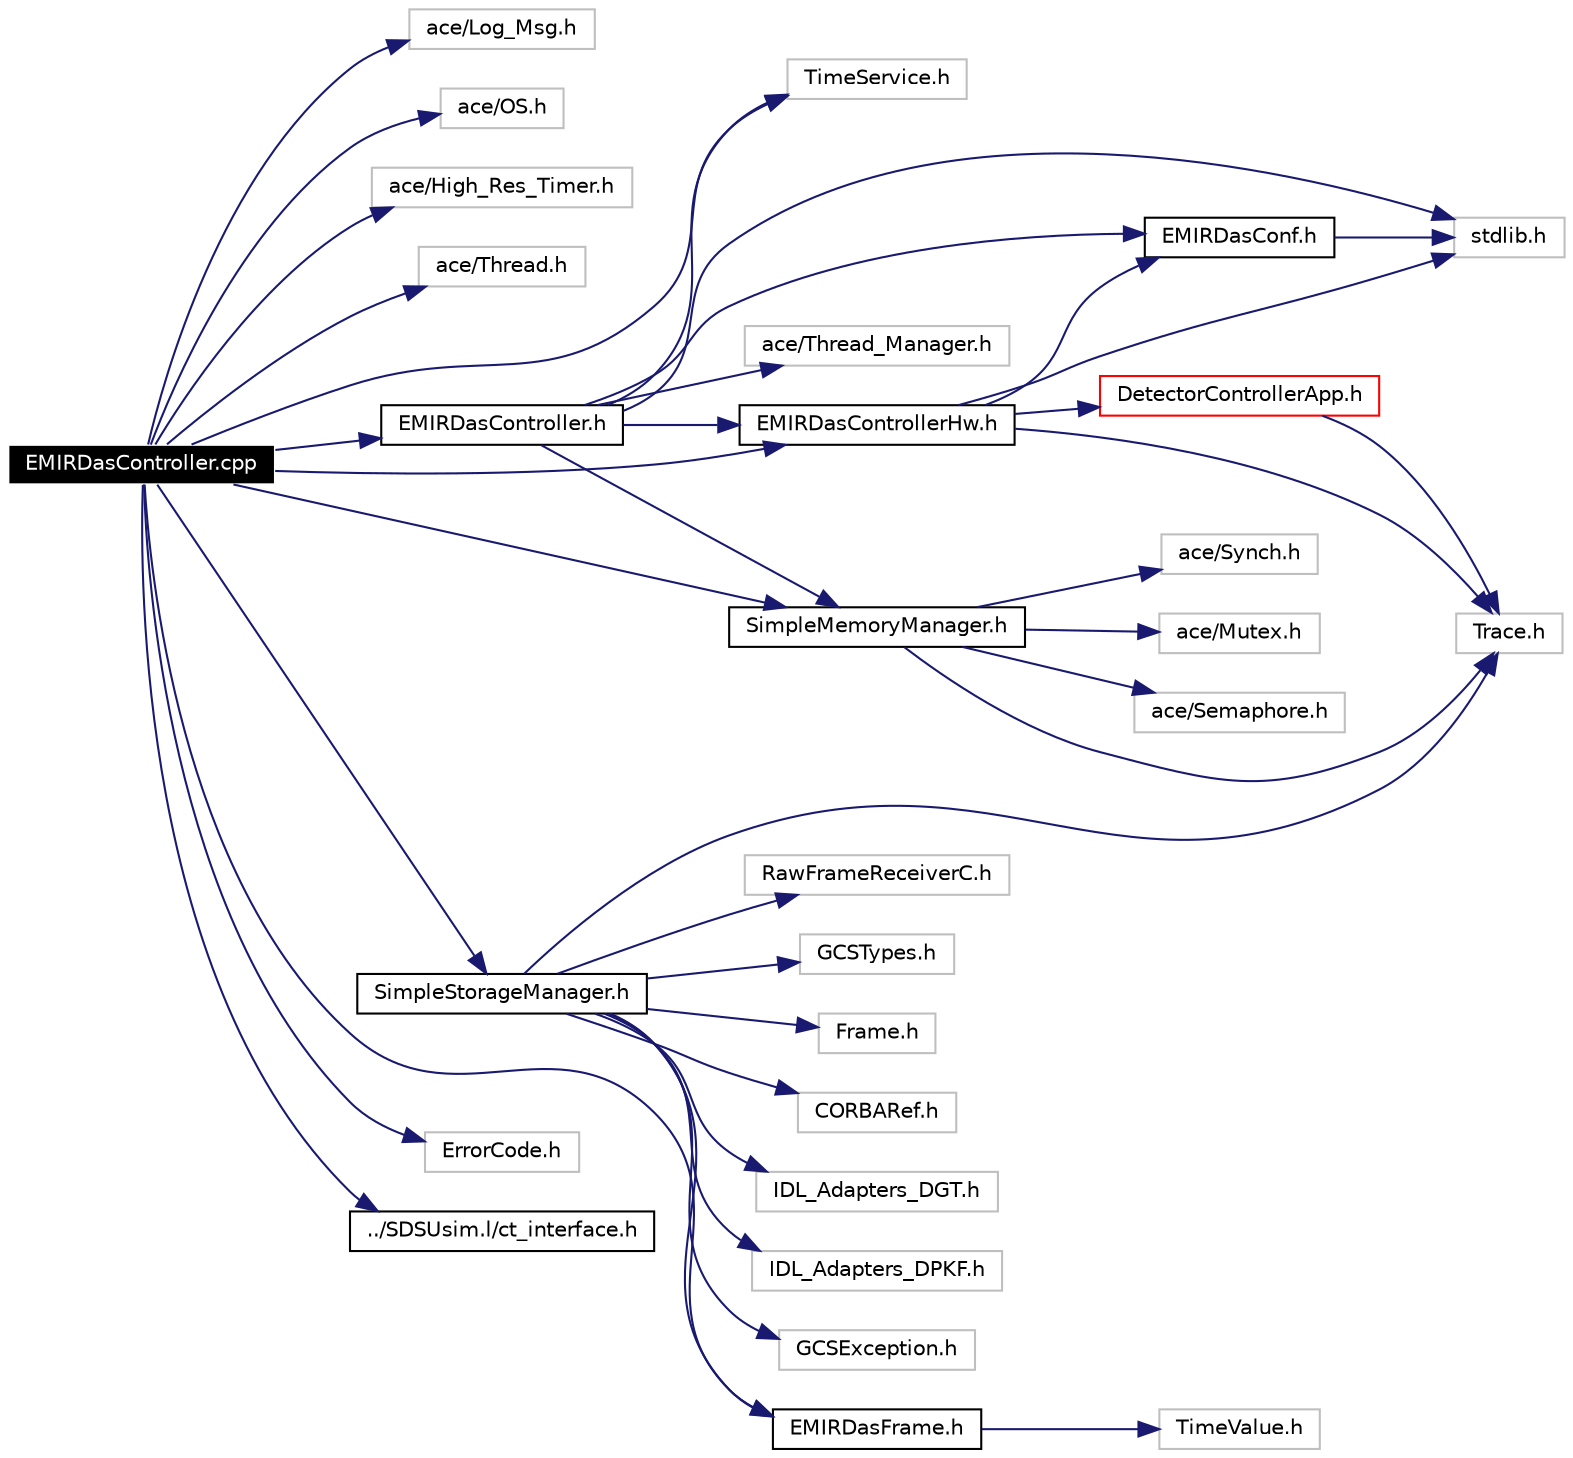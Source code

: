 digraph G
{
  edge [fontname="Helvetica",fontsize=10,labelfontname="Helvetica",labelfontsize=10];
  node [fontname="Helvetica",fontsize=10,shape=record];
  rankdir=LR;
  Node1 [label="EMIRDasController.cpp",height=0.2,width=0.4,color="white", fillcolor="black", style="filled" fontcolor="white"];
  Node1 -> Node2 [color="midnightblue",fontsize=10,style="solid",fontname="Helvetica"];
  Node2 [label="ace/Log_Msg.h",height=0.2,width=0.4,color="grey75", fillcolor="white", style="filled"];
  Node1 -> Node3 [color="midnightblue",fontsize=10,style="solid",fontname="Helvetica"];
  Node3 [label="ace/OS.h",height=0.2,width=0.4,color="grey75", fillcolor="white", style="filled"];
  Node1 -> Node4 [color="midnightblue",fontsize=10,style="solid",fontname="Helvetica"];
  Node4 [label="ace/High_Res_Timer.h",height=0.2,width=0.4,color="grey75", fillcolor="white", style="filled"];
  Node1 -> Node5 [color="midnightblue",fontsize=10,style="solid",fontname="Helvetica"];
  Node5 [label="ace/Thread.h",height=0.2,width=0.4,color="grey75", fillcolor="white", style="filled"];
  Node1 -> Node6 [color="midnightblue",fontsize=10,style="solid",fontname="Helvetica"];
  Node6 [label="TimeService.h",height=0.2,width=0.4,color="grey75", fillcolor="white", style="filled"];
  Node1 -> Node7 [color="midnightblue",fontsize=10,style="solid",fontname="Helvetica"];
  Node7 [label="ErrorCode.h",height=0.2,width=0.4,color="grey75", fillcolor="white", style="filled"];
  Node1 -> Node8 [color="midnightblue",fontsize=10,style="solid",fontname="Helvetica"];
  Node8 [label="../SDSUsim.l/ct_interface.h",height=0.2,width=0.4,color="black", fillcolor="white", style="filled",URL="$SDSUsim_8l_2ct__interface_8h.html"];
  Node1 -> Node9 [color="midnightblue",fontsize=10,style="solid",fontname="Helvetica"];
  Node9 [label="EMIRDasControllerHw.h",height=0.2,width=0.4,color="black", fillcolor="white", style="filled",URL="$EMIRDasControllerHw_8h.html"];
  Node9 -> Node10 [color="midnightblue",fontsize=10,style="solid",fontname="Helvetica"];
  Node10 [label="Trace.h",height=0.2,width=0.4,color="grey75", fillcolor="white", style="filled"];
  Node9 -> Node11 [color="midnightblue",fontsize=10,style="solid",fontname="Helvetica"];
  Node11 [label="stdlib.h",height=0.2,width=0.4,color="grey75", fillcolor="white", style="filled"];
  Node9 -> Node12 [color="midnightblue",fontsize=10,style="solid",fontname="Helvetica"];
  Node12 [label="DetectorControllerApp.h",height=0.2,width=0.4,color="red", fillcolor="white", style="filled",URL="$DetectorControllerApp_8h.html"];
  Node12 -> Node10 [color="midnightblue",fontsize=10,style="solid",fontname="Helvetica"];
  Node9 -> Node13 [color="midnightblue",fontsize=10,style="solid",fontname="Helvetica"];
  Node13 [label="EMIRDasConf.h",height=0.2,width=0.4,color="black", fillcolor="white", style="filled",URL="$EMIRDasConf_8h.html"];
  Node13 -> Node11 [color="midnightblue",fontsize=10,style="solid",fontname="Helvetica"];
  Node1 -> Node14 [color="midnightblue",fontsize=10,style="solid",fontname="Helvetica"];
  Node14 [label="EMIRDasFrame.h",height=0.2,width=0.4,color="black", fillcolor="white", style="filled",URL="$EMIRDasFrame_8h.html"];
  Node14 -> Node15 [color="midnightblue",fontsize=10,style="solid",fontname="Helvetica"];
  Node15 [label="TimeValue.h",height=0.2,width=0.4,color="grey75", fillcolor="white", style="filled"];
  Node1 -> Node16 [color="midnightblue",fontsize=10,style="solid",fontname="Helvetica"];
  Node16 [label="SimpleMemoryManager.h",height=0.2,width=0.4,color="black", fillcolor="white", style="filled",URL="$SimpleMemoryManager_8h.html"];
  Node16 -> Node17 [color="midnightblue",fontsize=10,style="solid",fontname="Helvetica"];
  Node17 [label="ace/Mutex.h",height=0.2,width=0.4,color="grey75", fillcolor="white", style="filled"];
  Node16 -> Node18 [color="midnightblue",fontsize=10,style="solid",fontname="Helvetica"];
  Node18 [label="ace/Semaphore.h",height=0.2,width=0.4,color="grey75", fillcolor="white", style="filled"];
  Node16 -> Node19 [color="midnightblue",fontsize=10,style="solid",fontname="Helvetica"];
  Node19 [label="ace/Synch.h",height=0.2,width=0.4,color="grey75", fillcolor="white", style="filled"];
  Node16 -> Node10 [color="midnightblue",fontsize=10,style="solid",fontname="Helvetica"];
  Node1 -> Node20 [color="midnightblue",fontsize=10,style="solid",fontname="Helvetica"];
  Node20 [label="SimpleStorageManager.h",height=0.2,width=0.4,color="black", fillcolor="white", style="filled",URL="$SimpleStorageManager_8h.html"];
  Node20 -> Node10 [color="midnightblue",fontsize=10,style="solid",fontname="Helvetica"];
  Node20 -> Node21 [color="midnightblue",fontsize=10,style="solid",fontname="Helvetica"];
  Node21 [label="GCSException.h",height=0.2,width=0.4,color="grey75", fillcolor="white", style="filled"];
  Node20 -> Node22 [color="midnightblue",fontsize=10,style="solid",fontname="Helvetica"];
  Node22 [label="RawFrameReceiverC.h",height=0.2,width=0.4,color="grey75", fillcolor="white", style="filled"];
  Node20 -> Node23 [color="midnightblue",fontsize=10,style="solid",fontname="Helvetica"];
  Node23 [label="GCSTypes.h",height=0.2,width=0.4,color="grey75", fillcolor="white", style="filled"];
  Node20 -> Node24 [color="midnightblue",fontsize=10,style="solid",fontname="Helvetica"];
  Node24 [label="Frame.h",height=0.2,width=0.4,color="grey75", fillcolor="white", style="filled"];
  Node20 -> Node25 [color="midnightblue",fontsize=10,style="solid",fontname="Helvetica"];
  Node25 [label="CORBARef.h",height=0.2,width=0.4,color="grey75", fillcolor="white", style="filled"];
  Node20 -> Node26 [color="midnightblue",fontsize=10,style="solid",fontname="Helvetica"];
  Node26 [label="IDL_Adapters_DGT.h",height=0.2,width=0.4,color="grey75", fillcolor="white", style="filled"];
  Node20 -> Node27 [color="midnightblue",fontsize=10,style="solid",fontname="Helvetica"];
  Node27 [label="IDL_Adapters_DPKF.h",height=0.2,width=0.4,color="grey75", fillcolor="white", style="filled"];
  Node20 -> Node14 [color="midnightblue",fontsize=10,style="solid",fontname="Helvetica"];
  Node1 -> Node28 [color="midnightblue",fontsize=10,style="solid",fontname="Helvetica"];
  Node28 [label="EMIRDasController.h",height=0.2,width=0.4,color="black", fillcolor="white", style="filled",URL="$EMIRDasController_8h.html"];
  Node28 -> Node11 [color="midnightblue",fontsize=10,style="solid",fontname="Helvetica"];
  Node28 -> Node6 [color="midnightblue",fontsize=10,style="solid",fontname="Helvetica"];
  Node28 -> Node16 [color="midnightblue",fontsize=10,style="solid",fontname="Helvetica"];
  Node28 -> Node9 [color="midnightblue",fontsize=10,style="solid",fontname="Helvetica"];
  Node28 -> Node13 [color="midnightblue",fontsize=10,style="solid",fontname="Helvetica"];
  Node28 -> Node29 [color="midnightblue",fontsize=10,style="solid",fontname="Helvetica"];
  Node29 [label="ace/Thread_Manager.h",height=0.2,width=0.4,color="grey75", fillcolor="white", style="filled"];
}
